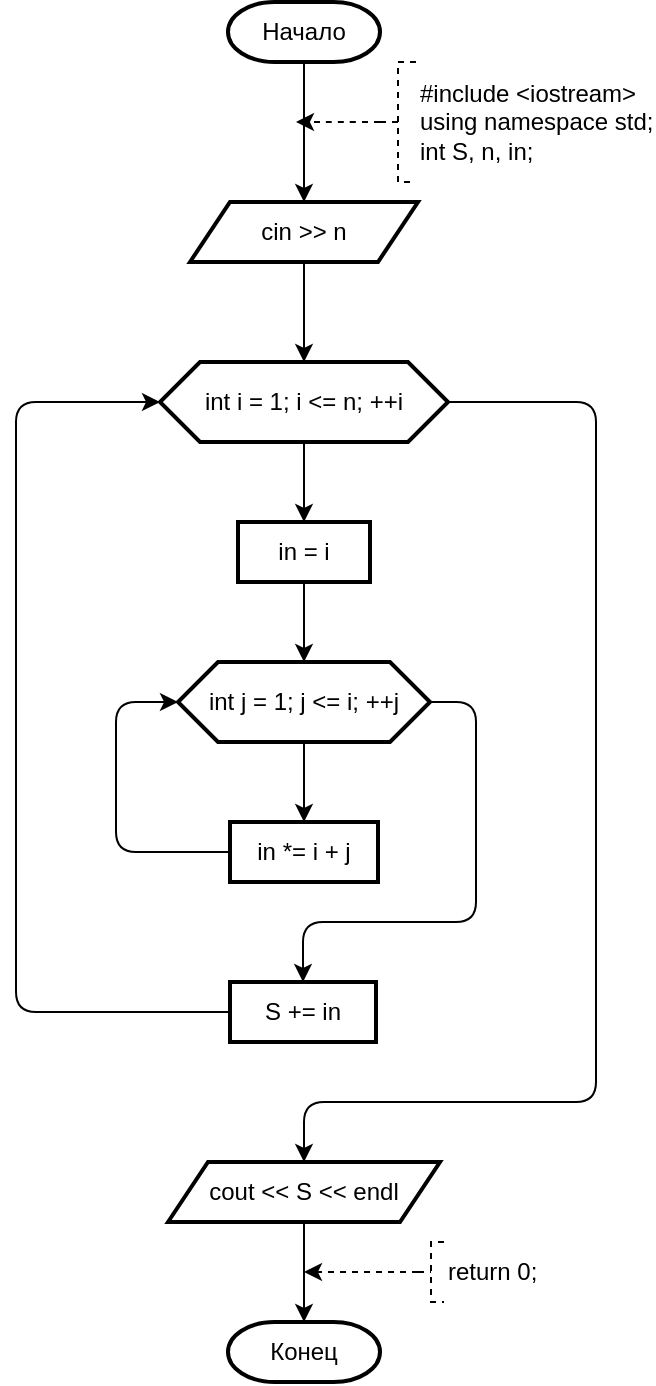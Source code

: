 <mxfile version="15.7.3" type="google"><diagram id="4U6jb5vca13YnAuTITdQ" name="Страница 1"><mxGraphModel dx="998" dy="588" grid="1" gridSize="10" guides="1" tooltips="1" connect="1" arrows="1" fold="1" page="1" pageScale="1" pageWidth="827" pageHeight="1169" math="0" shadow="0"><root><mxCell id="0"/><mxCell id="1" parent="0"/><mxCell id="jYkJuKUo4dAGQOsmFJJE-3" value="" style="edgeStyle=orthogonalEdgeStyle;curved=0;rounded=1;sketch=0;orthogonalLoop=1;jettySize=auto;html=1;entryX=0.5;entryY=0;entryDx=0;entryDy=0;" parent="1" source="jYkJuKUo4dAGQOsmFJJE-1" target="jYkJuKUo4dAGQOsmFJJE-10" edge="1"><mxGeometry relative="1" as="geometry"><mxPoint x="414" y="120" as="targetPoint"/></mxGeometry></mxCell><mxCell id="jYkJuKUo4dAGQOsmFJJE-1" value="Начало" style="strokeWidth=2;html=1;shape=mxgraph.flowchart.terminator;whiteSpace=wrap;rounded=0;sketch=0;" parent="1" vertex="1"><mxGeometry x="376" y="30" width="76" height="30" as="geometry"/></mxCell><mxCell id="jYkJuKUo4dAGQOsmFJJE-6" style="edgeStyle=orthogonalEdgeStyle;curved=0;rounded=1;sketch=0;orthogonalLoop=1;jettySize=auto;html=1;dashed=1;strokeWidth=1;" parent="1" source="jYkJuKUo4dAGQOsmFJJE-4" edge="1"><mxGeometry relative="1" as="geometry"><mxPoint x="410" y="90" as="targetPoint"/></mxGeometry></mxCell><mxCell id="jYkJuKUo4dAGQOsmFJJE-4" value="&lt;div&gt;#include &amp;lt;iostream&amp;gt;&lt;/div&gt;&lt;div&gt;using namespace std;&lt;/div&gt;&lt;div&gt;int S, n, in;&lt;br&gt;&lt;/div&gt;" style="strokeWidth=1;html=1;shape=mxgraph.flowchart.annotation_2;align=left;labelPosition=right;pointerEvents=1;rounded=0;sketch=0;dashed=1;" parent="1" vertex="1"><mxGeometry x="452" y="60" width="18" height="60" as="geometry"/></mxCell><mxCell id="jYkJuKUo4dAGQOsmFJJE-15" value="" style="edgeStyle=orthogonalEdgeStyle;curved=0;rounded=1;sketch=0;orthogonalLoop=1;jettySize=auto;html=1;strokeWidth=1;" parent="1" source="jYkJuKUo4dAGQOsmFJJE-8" target="jYkJuKUo4dAGQOsmFJJE-14" edge="1"><mxGeometry relative="1" as="geometry"/></mxCell><mxCell id="jYkJuKUo4dAGQOsmFJJE-26" style="edgeStyle=orthogonalEdgeStyle;rounded=1;sketch=0;orthogonalLoop=1;jettySize=auto;html=1;entryX=0.5;entryY=0;entryDx=0;entryDy=0;strokeWidth=1;" parent="1" source="jYkJuKUo4dAGQOsmFJJE-8" target="jYkJuKUo4dAGQOsmFJJE-25" edge="1"><mxGeometry relative="1" as="geometry"><Array as="points"><mxPoint x="560" y="230"/><mxPoint x="560" y="580"/><mxPoint x="414" y="580"/></Array></mxGeometry></mxCell><mxCell id="jYkJuKUo4dAGQOsmFJJE-8" value="int i = 1; i &amp;lt;= n; ++i" style="shape=hexagon;perimeter=hexagonPerimeter2;whiteSpace=wrap;html=1;fixedSize=1;rounded=0;sketch=0;strokeWidth=2;align=center;" parent="1" vertex="1"><mxGeometry x="342" y="210" width="144" height="40" as="geometry"/></mxCell><mxCell id="jYkJuKUo4dAGQOsmFJJE-12" value="" style="edgeStyle=orthogonalEdgeStyle;curved=0;rounded=1;sketch=0;orthogonalLoop=1;jettySize=auto;html=1;strokeWidth=1;" parent="1" source="jYkJuKUo4dAGQOsmFJJE-10" target="jYkJuKUo4dAGQOsmFJJE-8" edge="1"><mxGeometry relative="1" as="geometry"/></mxCell><mxCell id="jYkJuKUo4dAGQOsmFJJE-10" value="cin &gt;&gt; n" style="shape=parallelogram;perimeter=parallelogramPerimeter;whiteSpace=wrap;html=1;fixedSize=1;rounded=0;sketch=0;strokeWidth=2;align=center;" parent="1" vertex="1"><mxGeometry x="357" y="130" width="114" height="30" as="geometry"/></mxCell><mxCell id="jYkJuKUo4dAGQOsmFJJE-17" value="" style="edgeStyle=orthogonalEdgeStyle;curved=0;rounded=1;sketch=0;orthogonalLoop=1;jettySize=auto;html=1;strokeWidth=1;" parent="1" source="jYkJuKUo4dAGQOsmFJJE-14" target="jYkJuKUo4dAGQOsmFJJE-16" edge="1"><mxGeometry relative="1" as="geometry"/></mxCell><mxCell id="jYkJuKUo4dAGQOsmFJJE-14" value="in = i" style="rounded=0;whiteSpace=wrap;html=1;sketch=0;strokeWidth=2;align=center;" parent="1" vertex="1"><mxGeometry x="381" y="290" width="66" height="30" as="geometry"/></mxCell><mxCell id="jYkJuKUo4dAGQOsmFJJE-19" value="" style="edgeStyle=orthogonalEdgeStyle;curved=0;rounded=1;sketch=0;orthogonalLoop=1;jettySize=auto;html=1;strokeWidth=1;" parent="1" source="jYkJuKUo4dAGQOsmFJJE-16" target="jYkJuKUo4dAGQOsmFJJE-18" edge="1"><mxGeometry relative="1" as="geometry"/></mxCell><mxCell id="jYkJuKUo4dAGQOsmFJJE-21" style="edgeStyle=orthogonalEdgeStyle;curved=0;rounded=1;sketch=0;orthogonalLoop=1;jettySize=auto;html=1;strokeWidth=1;entryX=0.5;entryY=0;entryDx=0;entryDy=0;" parent="1" source="jYkJuKUo4dAGQOsmFJJE-16" target="jYkJuKUo4dAGQOsmFJJE-22" edge="1"><mxGeometry relative="1" as="geometry"><mxPoint x="414" y="520" as="targetPoint"/><Array as="points"><mxPoint x="500" y="380"/><mxPoint x="500" y="490"/><mxPoint x="414" y="490"/></Array></mxGeometry></mxCell><mxCell id="jYkJuKUo4dAGQOsmFJJE-16" value="int j = 1; j &lt;= i; ++j" style="shape=hexagon;perimeter=hexagonPerimeter2;whiteSpace=wrap;html=1;fixedSize=1;rounded=0;sketch=0;strokeWidth=2;align=center;" parent="1" vertex="1"><mxGeometry x="351" y="360" width="126" height="40" as="geometry"/></mxCell><mxCell id="jYkJuKUo4dAGQOsmFJJE-20" style="edgeStyle=orthogonalEdgeStyle;curved=0;rounded=1;sketch=0;orthogonalLoop=1;jettySize=auto;html=1;entryX=0;entryY=0.5;entryDx=0;entryDy=0;strokeWidth=1;" parent="1" source="jYkJuKUo4dAGQOsmFJJE-18" target="jYkJuKUo4dAGQOsmFJJE-16" edge="1"><mxGeometry relative="1" as="geometry"><Array as="points"><mxPoint x="320" y="455"/><mxPoint x="320" y="380"/></Array></mxGeometry></mxCell><mxCell id="jYkJuKUo4dAGQOsmFJJE-18" value="in *= i + j" style="rounded=0;whiteSpace=wrap;html=1;sketch=0;strokeWidth=2;align=center;" parent="1" vertex="1"><mxGeometry x="377" y="440" width="74" height="30" as="geometry"/></mxCell><mxCell id="jYkJuKUo4dAGQOsmFJJE-24" style="edgeStyle=orthogonalEdgeStyle;curved=0;rounded=1;sketch=0;orthogonalLoop=1;jettySize=auto;html=1;entryX=0;entryY=0.5;entryDx=0;entryDy=0;strokeWidth=1;" parent="1" source="jYkJuKUo4dAGQOsmFJJE-22" target="jYkJuKUo4dAGQOsmFJJE-8" edge="1"><mxGeometry relative="1" as="geometry"><Array as="points"><mxPoint x="270" y="535"/><mxPoint x="270" y="230"/></Array></mxGeometry></mxCell><mxCell id="jYkJuKUo4dAGQOsmFJJE-22" value="S += in" style="rounded=0;whiteSpace=wrap;html=1;sketch=0;strokeWidth=2;align=center;" parent="1" vertex="1"><mxGeometry x="377" y="520" width="73" height="30" as="geometry"/></mxCell><mxCell id="jYkJuKUo4dAGQOsmFJJE-28" value="" style="edgeStyle=orthogonalEdgeStyle;curved=0;rounded=1;sketch=0;orthogonalLoop=1;jettySize=auto;html=1;strokeWidth=1;" parent="1" source="jYkJuKUo4dAGQOsmFJJE-25" target="jYkJuKUo4dAGQOsmFJJE-27" edge="1"><mxGeometry relative="1" as="geometry"/></mxCell><mxCell id="jYkJuKUo4dAGQOsmFJJE-25" value="cout &lt;&lt; S &lt;&lt; endl" style="shape=parallelogram;perimeter=parallelogramPerimeter;whiteSpace=wrap;html=1;fixedSize=1;rounded=0;sketch=0;strokeWidth=2;align=center;" parent="1" vertex="1"><mxGeometry x="346" y="610" width="136" height="30" as="geometry"/></mxCell><mxCell id="jYkJuKUo4dAGQOsmFJJE-27" value="Конец" style="strokeWidth=2;html=1;shape=mxgraph.flowchart.terminator;whiteSpace=wrap;rounded=0;sketch=0;align=center;" parent="1" vertex="1"><mxGeometry x="376" y="690" width="76" height="30" as="geometry"/></mxCell><mxCell id="jYkJuKUo4dAGQOsmFJJE-30" style="edgeStyle=orthogonalEdgeStyle;curved=0;rounded=1;sketch=0;orthogonalLoop=1;jettySize=auto;html=1;strokeWidth=1;dashed=1;" parent="1" source="jYkJuKUo4dAGQOsmFJJE-29" edge="1"><mxGeometry relative="1" as="geometry"><mxPoint x="414" y="665" as="targetPoint"/></mxGeometry></mxCell><mxCell id="jYkJuKUo4dAGQOsmFJJE-29" value="return 0;" style="strokeWidth=1;html=1;shape=mxgraph.flowchart.annotation_2;align=left;labelPosition=right;pointerEvents=1;rounded=0;sketch=0;dashed=1;" parent="1" vertex="1"><mxGeometry x="471" y="650" width="13" height="30" as="geometry"/></mxCell></root></mxGraphModel></diagram></mxfile>